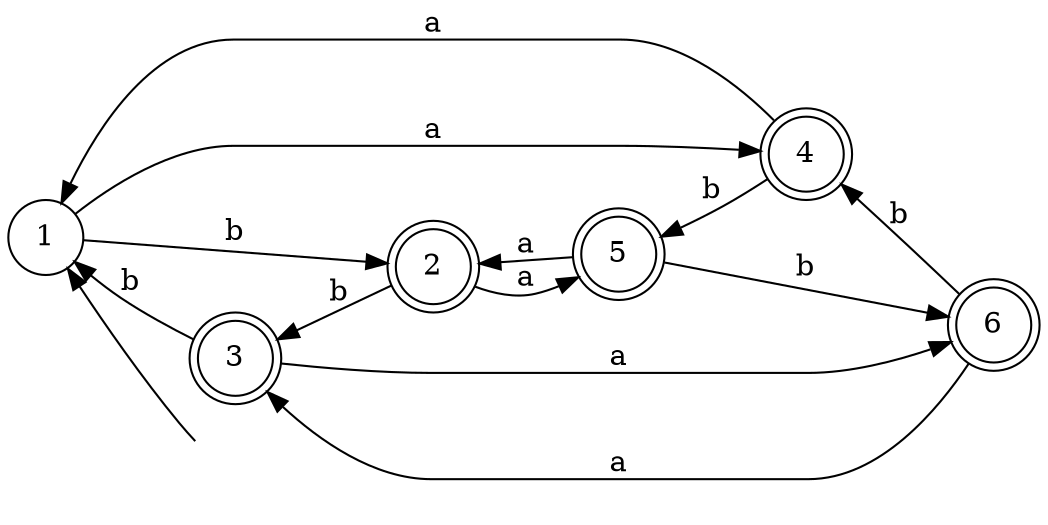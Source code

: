 digraph task2_4_simple {
    rankdir=RL;
    node [shape = doublecircle]; 6; 5; 4; 3; 2;
    node [shape = circle];
    "" [shape = none];
    "" -> 1;
    1 -> 4 [label = "a"];
    1 -> 2 [label = "b"];
    2 -> 5 [label = "a"];
    2 -> 3 [label = "b"];
    3 -> 6 [label = "a"];
    3 -> 1 [label = "b"];
    4 -> 1 [label = "a"];
    4 -> 5 [label = "b"];
    5 -> 2 [label = "a"];
    5 -> 6 [label = "b"];
    6 -> 3 [label = "a"];
    6 -> 4 [label = "b"];
}